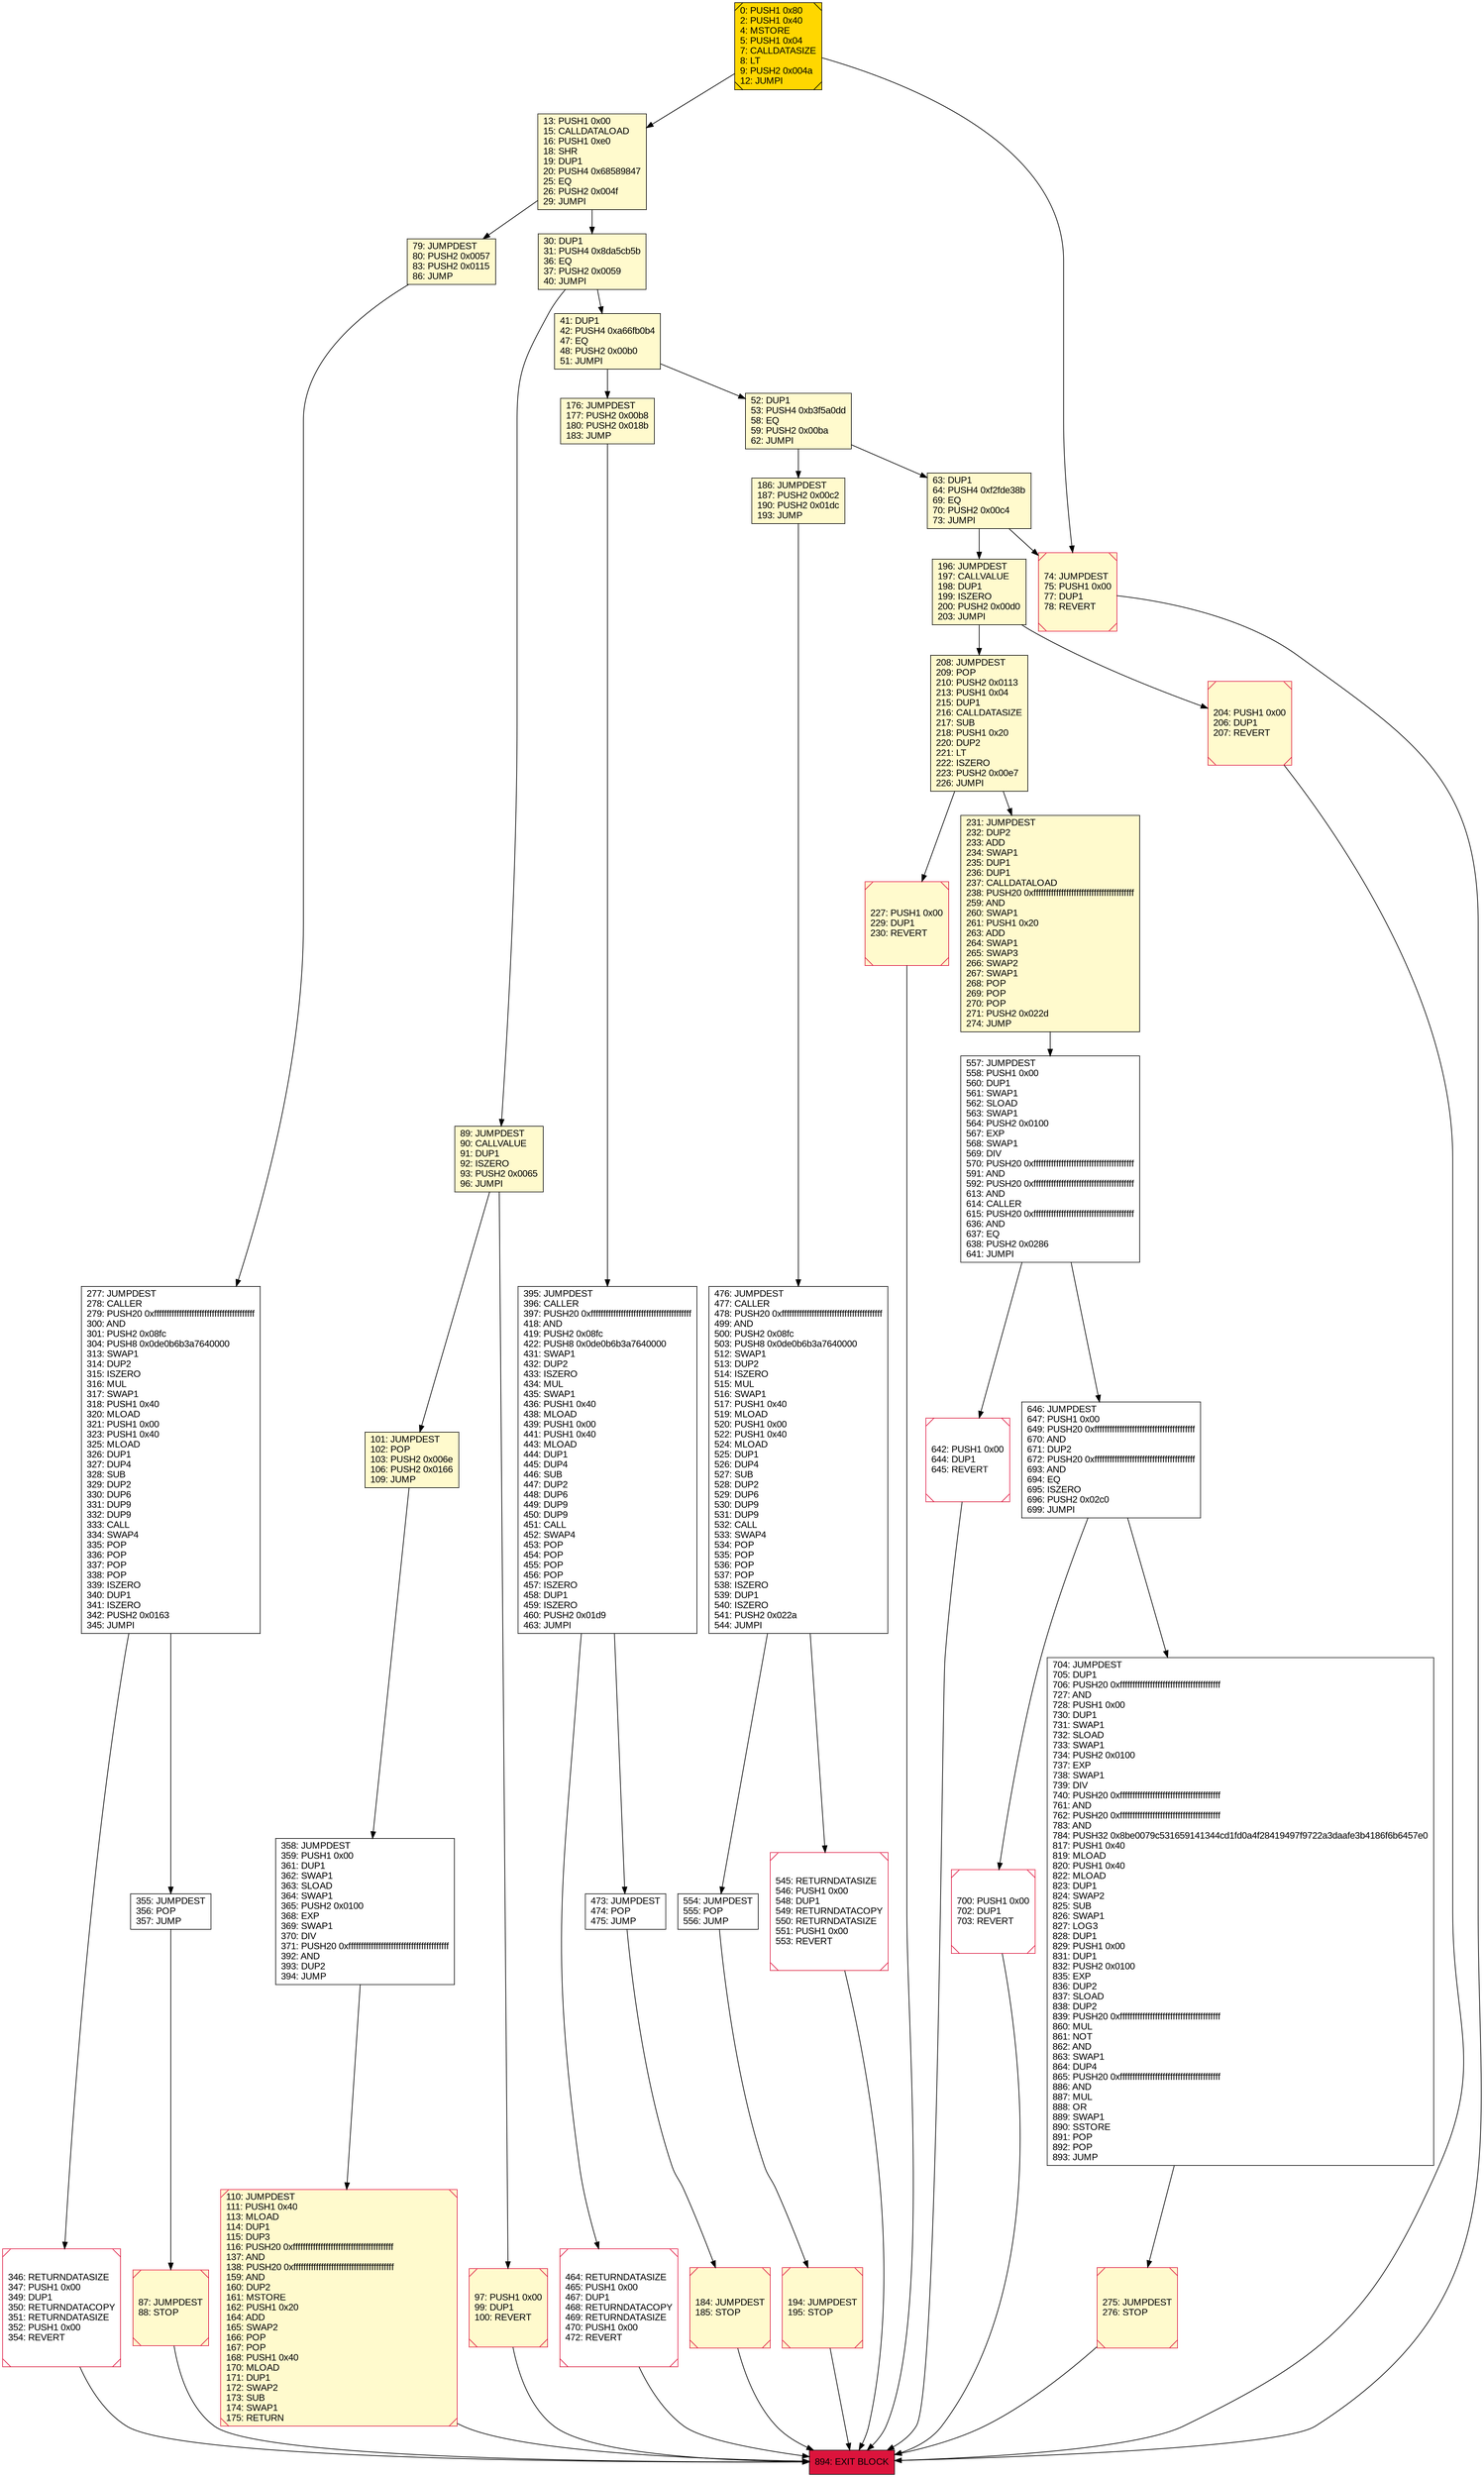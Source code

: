 digraph G {
bgcolor=transparent rankdir=UD;
node [shape=box style=filled color=black fillcolor=white fontname=arial fontcolor=black];
97 [label="97: PUSH1 0x00\l99: DUP1\l100: REVERT\l" fillcolor=lemonchiffon shape=Msquare color=crimson ];
277 [label="277: JUMPDEST\l278: CALLER\l279: PUSH20 0xffffffffffffffffffffffffffffffffffffffff\l300: AND\l301: PUSH2 0x08fc\l304: PUSH8 0x0de0b6b3a7640000\l313: SWAP1\l314: DUP2\l315: ISZERO\l316: MUL\l317: SWAP1\l318: PUSH1 0x40\l320: MLOAD\l321: PUSH1 0x00\l323: PUSH1 0x40\l325: MLOAD\l326: DUP1\l327: DUP4\l328: SUB\l329: DUP2\l330: DUP6\l331: DUP9\l332: DUP9\l333: CALL\l334: SWAP4\l335: POP\l336: POP\l337: POP\l338: POP\l339: ISZERO\l340: DUP1\l341: ISZERO\l342: PUSH2 0x0163\l345: JUMPI\l" ];
346 [label="346: RETURNDATASIZE\l347: PUSH1 0x00\l349: DUP1\l350: RETURNDATACOPY\l351: RETURNDATASIZE\l352: PUSH1 0x00\l354: REVERT\l" shape=Msquare color=crimson ];
227 [label="227: PUSH1 0x00\l229: DUP1\l230: REVERT\l" fillcolor=lemonchiffon shape=Msquare color=crimson ];
87 [label="87: JUMPDEST\l88: STOP\l" fillcolor=lemonchiffon shape=Msquare color=crimson ];
355 [label="355: JUMPDEST\l356: POP\l357: JUMP\l" ];
275 [label="275: JUMPDEST\l276: STOP\l" fillcolor=lemonchiffon shape=Msquare color=crimson ];
476 [label="476: JUMPDEST\l477: CALLER\l478: PUSH20 0xffffffffffffffffffffffffffffffffffffffff\l499: AND\l500: PUSH2 0x08fc\l503: PUSH8 0x0de0b6b3a7640000\l512: SWAP1\l513: DUP2\l514: ISZERO\l515: MUL\l516: SWAP1\l517: PUSH1 0x40\l519: MLOAD\l520: PUSH1 0x00\l522: PUSH1 0x40\l524: MLOAD\l525: DUP1\l526: DUP4\l527: SUB\l528: DUP2\l529: DUP6\l530: DUP9\l531: DUP9\l532: CALL\l533: SWAP4\l534: POP\l535: POP\l536: POP\l537: POP\l538: ISZERO\l539: DUP1\l540: ISZERO\l541: PUSH2 0x022a\l544: JUMPI\l" ];
464 [label="464: RETURNDATASIZE\l465: PUSH1 0x00\l467: DUP1\l468: RETURNDATACOPY\l469: RETURNDATASIZE\l470: PUSH1 0x00\l472: REVERT\l" shape=Msquare color=crimson ];
554 [label="554: JUMPDEST\l555: POP\l556: JUMP\l" ];
79 [label="79: JUMPDEST\l80: PUSH2 0x0057\l83: PUSH2 0x0115\l86: JUMP\l" fillcolor=lemonchiffon ];
176 [label="176: JUMPDEST\l177: PUSH2 0x00b8\l180: PUSH2 0x018b\l183: JUMP\l" fillcolor=lemonchiffon ];
74 [label="74: JUMPDEST\l75: PUSH1 0x00\l77: DUP1\l78: REVERT\l" fillcolor=lemonchiffon shape=Msquare color=crimson ];
358 [label="358: JUMPDEST\l359: PUSH1 0x00\l361: DUP1\l362: SWAP1\l363: SLOAD\l364: SWAP1\l365: PUSH2 0x0100\l368: EXP\l369: SWAP1\l370: DIV\l371: PUSH20 0xffffffffffffffffffffffffffffffffffffffff\l392: AND\l393: DUP2\l394: JUMP\l" ];
89 [label="89: JUMPDEST\l90: CALLVALUE\l91: DUP1\l92: ISZERO\l93: PUSH2 0x0065\l96: JUMPI\l" fillcolor=lemonchiffon ];
194 [label="194: JUMPDEST\l195: STOP\l" fillcolor=lemonchiffon shape=Msquare color=crimson ];
395 [label="395: JUMPDEST\l396: CALLER\l397: PUSH20 0xffffffffffffffffffffffffffffffffffffffff\l418: AND\l419: PUSH2 0x08fc\l422: PUSH8 0x0de0b6b3a7640000\l431: SWAP1\l432: DUP2\l433: ISZERO\l434: MUL\l435: SWAP1\l436: PUSH1 0x40\l438: MLOAD\l439: PUSH1 0x00\l441: PUSH1 0x40\l443: MLOAD\l444: DUP1\l445: DUP4\l446: SUB\l447: DUP2\l448: DUP6\l449: DUP9\l450: DUP9\l451: CALL\l452: SWAP4\l453: POP\l454: POP\l455: POP\l456: POP\l457: ISZERO\l458: DUP1\l459: ISZERO\l460: PUSH2 0x01d9\l463: JUMPI\l" ];
30 [label="30: DUP1\l31: PUSH4 0x8da5cb5b\l36: EQ\l37: PUSH2 0x0059\l40: JUMPI\l" fillcolor=lemonchiffon ];
700 [label="700: PUSH1 0x00\l702: DUP1\l703: REVERT\l" shape=Msquare color=crimson ];
63 [label="63: DUP1\l64: PUSH4 0xf2fde38b\l69: EQ\l70: PUSH2 0x00c4\l73: JUMPI\l" fillcolor=lemonchiffon ];
41 [label="41: DUP1\l42: PUSH4 0xa66fb0b4\l47: EQ\l48: PUSH2 0x00b0\l51: JUMPI\l" fillcolor=lemonchiffon ];
13 [label="13: PUSH1 0x00\l15: CALLDATALOAD\l16: PUSH1 0xe0\l18: SHR\l19: DUP1\l20: PUSH4 0x68589847\l25: EQ\l26: PUSH2 0x004f\l29: JUMPI\l" fillcolor=lemonchiffon ];
208 [label="208: JUMPDEST\l209: POP\l210: PUSH2 0x0113\l213: PUSH1 0x04\l215: DUP1\l216: CALLDATASIZE\l217: SUB\l218: PUSH1 0x20\l220: DUP2\l221: LT\l222: ISZERO\l223: PUSH2 0x00e7\l226: JUMPI\l" fillcolor=lemonchiffon ];
52 [label="52: DUP1\l53: PUSH4 0xb3f5a0dd\l58: EQ\l59: PUSH2 0x00ba\l62: JUMPI\l" fillcolor=lemonchiffon ];
642 [label="642: PUSH1 0x00\l644: DUP1\l645: REVERT\l" shape=Msquare color=crimson ];
646 [label="646: JUMPDEST\l647: PUSH1 0x00\l649: PUSH20 0xffffffffffffffffffffffffffffffffffffffff\l670: AND\l671: DUP2\l672: PUSH20 0xffffffffffffffffffffffffffffffffffffffff\l693: AND\l694: EQ\l695: ISZERO\l696: PUSH2 0x02c0\l699: JUMPI\l" ];
101 [label="101: JUMPDEST\l102: POP\l103: PUSH2 0x006e\l106: PUSH2 0x0166\l109: JUMP\l" fillcolor=lemonchiffon ];
184 [label="184: JUMPDEST\l185: STOP\l" fillcolor=lemonchiffon shape=Msquare color=crimson ];
204 [label="204: PUSH1 0x00\l206: DUP1\l207: REVERT\l" fillcolor=lemonchiffon shape=Msquare color=crimson ];
557 [label="557: JUMPDEST\l558: PUSH1 0x00\l560: DUP1\l561: SWAP1\l562: SLOAD\l563: SWAP1\l564: PUSH2 0x0100\l567: EXP\l568: SWAP1\l569: DIV\l570: PUSH20 0xffffffffffffffffffffffffffffffffffffffff\l591: AND\l592: PUSH20 0xffffffffffffffffffffffffffffffffffffffff\l613: AND\l614: CALLER\l615: PUSH20 0xffffffffffffffffffffffffffffffffffffffff\l636: AND\l637: EQ\l638: PUSH2 0x0286\l641: JUMPI\l" ];
704 [label="704: JUMPDEST\l705: DUP1\l706: PUSH20 0xffffffffffffffffffffffffffffffffffffffff\l727: AND\l728: PUSH1 0x00\l730: DUP1\l731: SWAP1\l732: SLOAD\l733: SWAP1\l734: PUSH2 0x0100\l737: EXP\l738: SWAP1\l739: DIV\l740: PUSH20 0xffffffffffffffffffffffffffffffffffffffff\l761: AND\l762: PUSH20 0xffffffffffffffffffffffffffffffffffffffff\l783: AND\l784: PUSH32 0x8be0079c531659141344cd1fd0a4f28419497f9722a3daafe3b4186f6b6457e0\l817: PUSH1 0x40\l819: MLOAD\l820: PUSH1 0x40\l822: MLOAD\l823: DUP1\l824: SWAP2\l825: SUB\l826: SWAP1\l827: LOG3\l828: DUP1\l829: PUSH1 0x00\l831: DUP1\l832: PUSH2 0x0100\l835: EXP\l836: DUP2\l837: SLOAD\l838: DUP2\l839: PUSH20 0xffffffffffffffffffffffffffffffffffffffff\l860: MUL\l861: NOT\l862: AND\l863: SWAP1\l864: DUP4\l865: PUSH20 0xffffffffffffffffffffffffffffffffffffffff\l886: AND\l887: MUL\l888: OR\l889: SWAP1\l890: SSTORE\l891: POP\l892: POP\l893: JUMP\l" ];
231 [label="231: JUMPDEST\l232: DUP2\l233: ADD\l234: SWAP1\l235: DUP1\l236: DUP1\l237: CALLDATALOAD\l238: PUSH20 0xffffffffffffffffffffffffffffffffffffffff\l259: AND\l260: SWAP1\l261: PUSH1 0x20\l263: ADD\l264: SWAP1\l265: SWAP3\l266: SWAP2\l267: SWAP1\l268: POP\l269: POP\l270: POP\l271: PUSH2 0x022d\l274: JUMP\l" fillcolor=lemonchiffon ];
196 [label="196: JUMPDEST\l197: CALLVALUE\l198: DUP1\l199: ISZERO\l200: PUSH2 0x00d0\l203: JUMPI\l" fillcolor=lemonchiffon ];
0 [label="0: PUSH1 0x80\l2: PUSH1 0x40\l4: MSTORE\l5: PUSH1 0x04\l7: CALLDATASIZE\l8: LT\l9: PUSH2 0x004a\l12: JUMPI\l" fillcolor=lemonchiffon shape=Msquare fillcolor=gold ];
186 [label="186: JUMPDEST\l187: PUSH2 0x00c2\l190: PUSH2 0x01dc\l193: JUMP\l" fillcolor=lemonchiffon ];
545 [label="545: RETURNDATASIZE\l546: PUSH1 0x00\l548: DUP1\l549: RETURNDATACOPY\l550: RETURNDATASIZE\l551: PUSH1 0x00\l553: REVERT\l" shape=Msquare color=crimson ];
110 [label="110: JUMPDEST\l111: PUSH1 0x40\l113: MLOAD\l114: DUP1\l115: DUP3\l116: PUSH20 0xffffffffffffffffffffffffffffffffffffffff\l137: AND\l138: PUSH20 0xffffffffffffffffffffffffffffffffffffffff\l159: AND\l160: DUP2\l161: MSTORE\l162: PUSH1 0x20\l164: ADD\l165: SWAP2\l166: POP\l167: POP\l168: PUSH1 0x40\l170: MLOAD\l171: DUP1\l172: SWAP2\l173: SUB\l174: SWAP1\l175: RETURN\l" fillcolor=lemonchiffon shape=Msquare color=crimson ];
894 [label="894: EXIT BLOCK\l" fillcolor=crimson ];
473 [label="473: JUMPDEST\l474: POP\l475: JUMP\l" ];
30 -> 41;
557 -> 646;
355 -> 87;
557 -> 642;
79 -> 277;
41 -> 176;
63 -> 74;
89 -> 97;
204 -> 894;
176 -> 395;
0 -> 13;
196 -> 208;
646 -> 704;
196 -> 204;
231 -> 557;
208 -> 227;
63 -> 196;
194 -> 894;
74 -> 894;
464 -> 894;
646 -> 700;
704 -> 275;
0 -> 74;
227 -> 894;
52 -> 63;
87 -> 894;
97 -> 894;
346 -> 894;
277 -> 346;
110 -> 894;
545 -> 894;
277 -> 355;
476 -> 554;
30 -> 89;
395 -> 464;
184 -> 894;
208 -> 231;
473 -> 184;
52 -> 186;
554 -> 194;
642 -> 894;
700 -> 894;
395 -> 473;
358 -> 110;
13 -> 79;
476 -> 545;
89 -> 101;
275 -> 894;
101 -> 358;
13 -> 30;
41 -> 52;
186 -> 476;
}